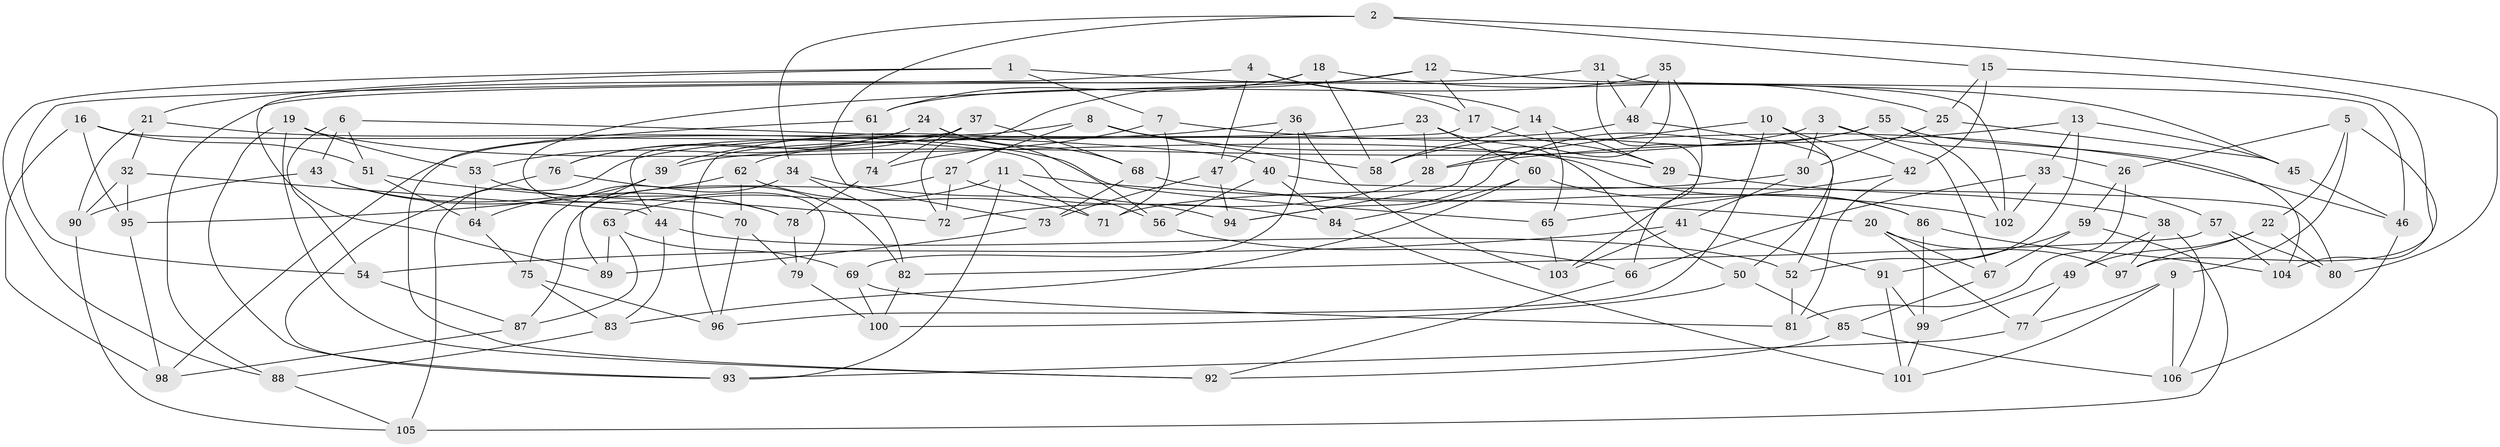 // coarse degree distribution, {6: 0.5846153846153846, 4: 0.35384615384615387, 5: 0.046153846153846156, 3: 0.015384615384615385}
// Generated by graph-tools (version 1.1) at 2025/52/02/27/25 19:52:33]
// undirected, 106 vertices, 212 edges
graph export_dot {
graph [start="1"]
  node [color=gray90,style=filled];
  1;
  2;
  3;
  4;
  5;
  6;
  7;
  8;
  9;
  10;
  11;
  12;
  13;
  14;
  15;
  16;
  17;
  18;
  19;
  20;
  21;
  22;
  23;
  24;
  25;
  26;
  27;
  28;
  29;
  30;
  31;
  32;
  33;
  34;
  35;
  36;
  37;
  38;
  39;
  40;
  41;
  42;
  43;
  44;
  45;
  46;
  47;
  48;
  49;
  50;
  51;
  52;
  53;
  54;
  55;
  56;
  57;
  58;
  59;
  60;
  61;
  62;
  63;
  64;
  65;
  66;
  67;
  68;
  69;
  70;
  71;
  72;
  73;
  74;
  75;
  76;
  77;
  78;
  79;
  80;
  81;
  82;
  83;
  84;
  85;
  86;
  87;
  88;
  89;
  90;
  91;
  92;
  93;
  94;
  95;
  96;
  97;
  98;
  99;
  100;
  101;
  102;
  103;
  104;
  105;
  106;
  1 -- 45;
  1 -- 21;
  1 -- 7;
  1 -- 88;
  2 -- 34;
  2 -- 80;
  2 -- 15;
  2 -- 73;
  3 -- 30;
  3 -- 26;
  3 -- 39;
  3 -- 67;
  4 -- 54;
  4 -- 14;
  4 -- 47;
  4 -- 17;
  5 -- 9;
  5 -- 26;
  5 -- 22;
  5 -- 104;
  6 -- 43;
  6 -- 40;
  6 -- 54;
  6 -- 51;
  7 -- 46;
  7 -- 71;
  7 -- 74;
  8 -- 98;
  8 -- 58;
  8 -- 27;
  8 -- 29;
  9 -- 106;
  9 -- 77;
  9 -- 101;
  10 -- 28;
  10 -- 42;
  10 -- 96;
  10 -- 50;
  11 -- 63;
  11 -- 71;
  11 -- 20;
  11 -- 93;
  12 -- 17;
  12 -- 102;
  12 -- 79;
  12 -- 72;
  13 -- 52;
  13 -- 33;
  13 -- 45;
  13 -- 28;
  14 -- 65;
  14 -- 29;
  14 -- 58;
  15 -- 42;
  15 -- 97;
  15 -- 25;
  16 -- 98;
  16 -- 95;
  16 -- 51;
  16 -- 56;
  17 -- 29;
  17 -- 96;
  18 -- 61;
  18 -- 58;
  18 -- 25;
  18 -- 89;
  19 -- 86;
  19 -- 92;
  19 -- 53;
  19 -- 93;
  20 -- 97;
  20 -- 77;
  20 -- 67;
  21 -- 32;
  21 -- 90;
  21 -- 65;
  22 -- 97;
  22 -- 49;
  22 -- 80;
  23 -- 50;
  23 -- 28;
  23 -- 60;
  23 -- 105;
  24 -- 76;
  24 -- 56;
  24 -- 68;
  24 -- 53;
  25 -- 30;
  25 -- 45;
  26 -- 59;
  26 -- 81;
  27 -- 72;
  27 -- 84;
  27 -- 87;
  28 -- 72;
  29 -- 38;
  30 -- 71;
  30 -- 41;
  31 -- 88;
  31 -- 46;
  31 -- 66;
  31 -- 48;
  32 -- 90;
  32 -- 95;
  32 -- 44;
  33 -- 57;
  33 -- 102;
  33 -- 66;
  34 -- 75;
  34 -- 82;
  34 -- 94;
  35 -- 48;
  35 -- 103;
  35 -- 94;
  35 -- 61;
  36 -- 47;
  36 -- 39;
  36 -- 103;
  36 -- 69;
  37 -- 76;
  37 -- 74;
  37 -- 44;
  37 -- 68;
  38 -- 97;
  38 -- 106;
  38 -- 49;
  39 -- 64;
  39 -- 89;
  40 -- 56;
  40 -- 80;
  40 -- 84;
  41 -- 91;
  41 -- 103;
  41 -- 54;
  42 -- 81;
  42 -- 65;
  43 -- 70;
  43 -- 78;
  43 -- 90;
  44 -- 83;
  44 -- 52;
  45 -- 46;
  46 -- 106;
  47 -- 94;
  47 -- 73;
  48 -- 62;
  48 -- 52;
  49 -- 77;
  49 -- 99;
  50 -- 100;
  50 -- 85;
  51 -- 64;
  51 -- 72;
  52 -- 81;
  53 -- 78;
  53 -- 64;
  54 -- 87;
  55 -- 94;
  55 -- 102;
  55 -- 104;
  55 -- 58;
  56 -- 66;
  57 -- 82;
  57 -- 80;
  57 -- 104;
  59 -- 91;
  59 -- 67;
  59 -- 105;
  60 -- 86;
  60 -- 84;
  60 -- 83;
  61 -- 92;
  61 -- 74;
  62 -- 70;
  62 -- 71;
  62 -- 95;
  63 -- 69;
  63 -- 89;
  63 -- 87;
  64 -- 75;
  65 -- 103;
  66 -- 92;
  67 -- 85;
  68 -- 102;
  68 -- 73;
  69 -- 81;
  69 -- 100;
  70 -- 79;
  70 -- 96;
  73 -- 89;
  74 -- 78;
  75 -- 83;
  75 -- 96;
  76 -- 93;
  76 -- 82;
  77 -- 93;
  78 -- 79;
  79 -- 100;
  82 -- 100;
  83 -- 88;
  84 -- 101;
  85 -- 106;
  85 -- 92;
  86 -- 99;
  86 -- 104;
  87 -- 98;
  88 -- 105;
  90 -- 105;
  91 -- 101;
  91 -- 99;
  95 -- 98;
  99 -- 101;
}
